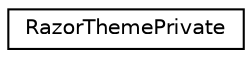 digraph G
{
  edge [fontname="Helvetica",fontsize="10",labelfontname="Helvetica",labelfontsize="10"];
  node [fontname="Helvetica",fontsize="10",shape=record];
  rankdir=LR;
  Node1 [label="RazorThemePrivate",height=0.2,width=0.4,color="black", fillcolor="white", style="filled",URL="$classRazorThemePrivate.html"];
}
